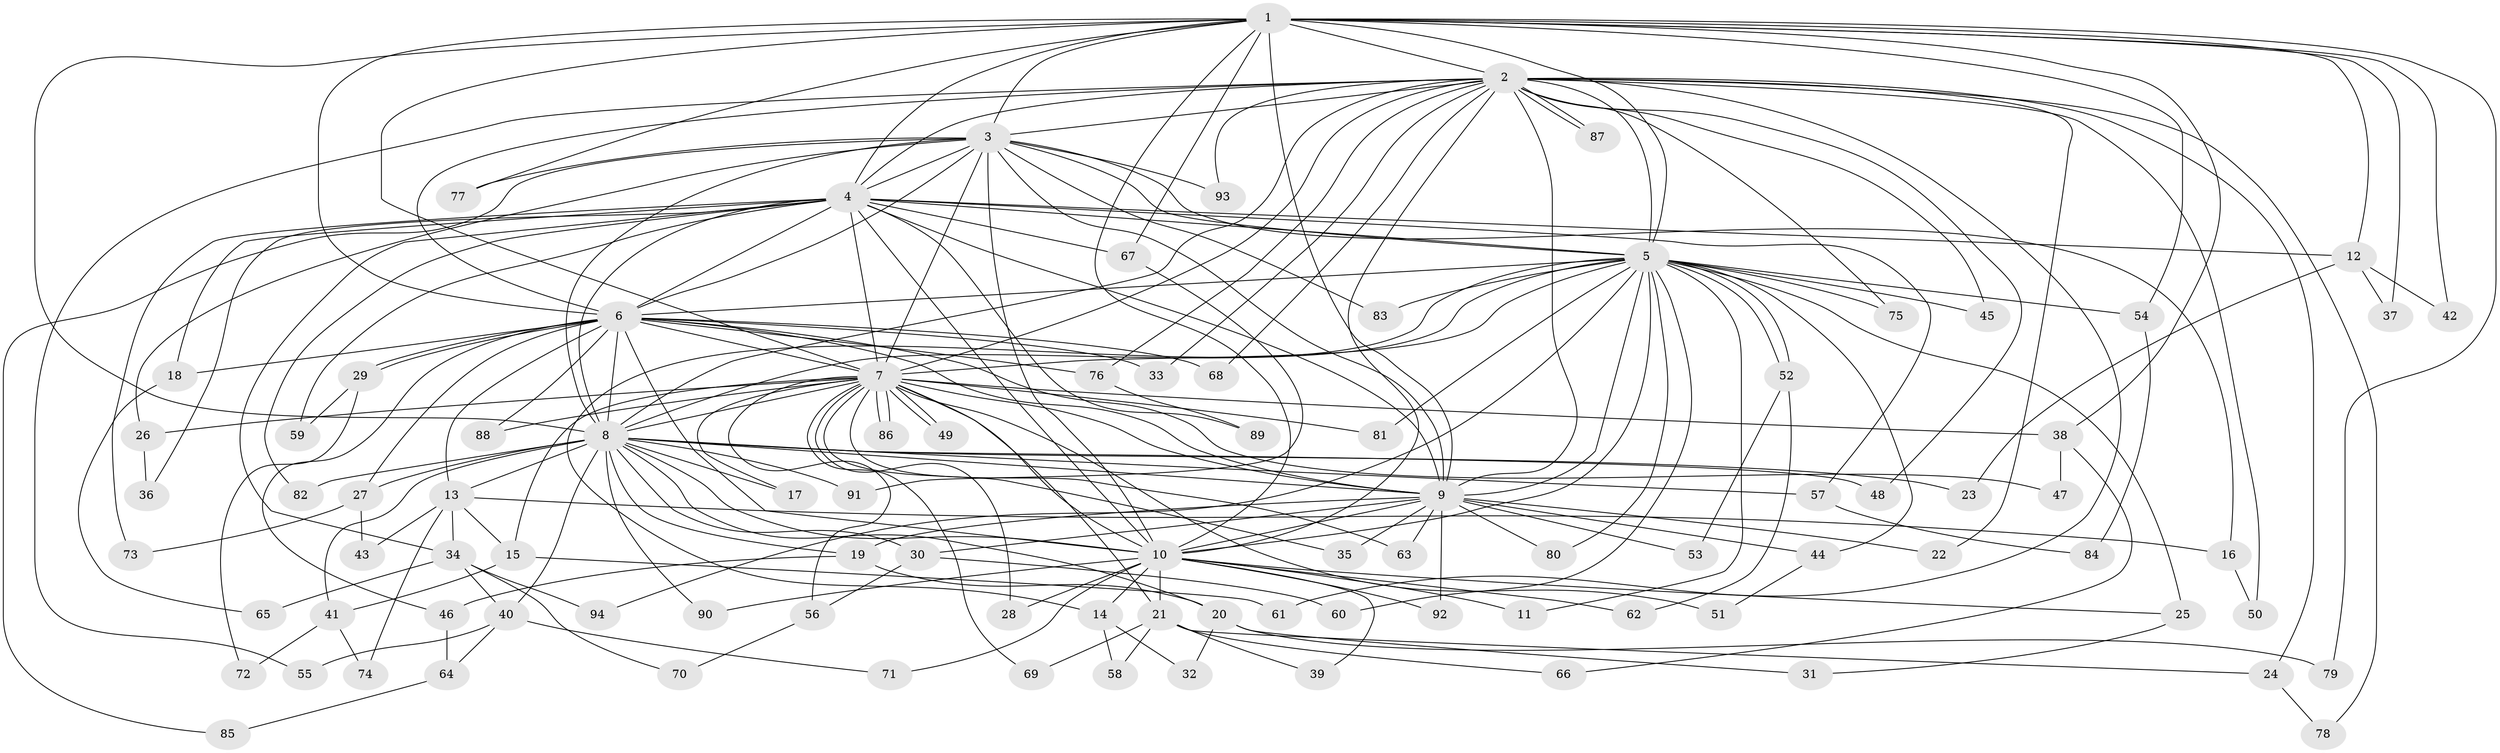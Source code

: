 // coarse degree distribution, {10: 0.05263157894736842, 11: 0.05263157894736842, 20: 0.07894736842105263, 14: 0.02631578947368421, 7: 0.07894736842105263, 5: 0.02631578947368421, 6: 0.07894736842105263, 4: 0.07894736842105263, 3: 0.21052631578947367, 8: 0.05263157894736842, 2: 0.21052631578947367, 1: 0.05263157894736842}
// Generated by graph-tools (version 1.1) at 2025/49/03/04/25 22:49:50]
// undirected, 94 vertices, 213 edges
graph export_dot {
  node [color=gray90,style=filled];
  1;
  2;
  3;
  4;
  5;
  6;
  7;
  8;
  9;
  10;
  11;
  12;
  13;
  14;
  15;
  16;
  17;
  18;
  19;
  20;
  21;
  22;
  23;
  24;
  25;
  26;
  27;
  28;
  29;
  30;
  31;
  32;
  33;
  34;
  35;
  36;
  37;
  38;
  39;
  40;
  41;
  42;
  43;
  44;
  45;
  46;
  47;
  48;
  49;
  50;
  51;
  52;
  53;
  54;
  55;
  56;
  57;
  58;
  59;
  60;
  61;
  62;
  63;
  64;
  65;
  66;
  67;
  68;
  69;
  70;
  71;
  72;
  73;
  74;
  75;
  76;
  77;
  78;
  79;
  80;
  81;
  82;
  83;
  84;
  85;
  86;
  87;
  88;
  89;
  90;
  91;
  92;
  93;
  94;
  1 -- 2;
  1 -- 3;
  1 -- 4;
  1 -- 5;
  1 -- 6;
  1 -- 7;
  1 -- 8;
  1 -- 9;
  1 -- 10;
  1 -- 12;
  1 -- 37;
  1 -- 38;
  1 -- 42;
  1 -- 54;
  1 -- 67;
  1 -- 77;
  1 -- 79;
  2 -- 3;
  2 -- 4;
  2 -- 5;
  2 -- 6;
  2 -- 7;
  2 -- 8;
  2 -- 9;
  2 -- 10;
  2 -- 22;
  2 -- 24;
  2 -- 33;
  2 -- 45;
  2 -- 48;
  2 -- 50;
  2 -- 55;
  2 -- 61;
  2 -- 68;
  2 -- 75;
  2 -- 76;
  2 -- 78;
  2 -- 87;
  2 -- 87;
  2 -- 93;
  3 -- 4;
  3 -- 5;
  3 -- 6;
  3 -- 7;
  3 -- 8;
  3 -- 9;
  3 -- 10;
  3 -- 16;
  3 -- 26;
  3 -- 77;
  3 -- 83;
  3 -- 85;
  3 -- 93;
  4 -- 5;
  4 -- 6;
  4 -- 7;
  4 -- 8;
  4 -- 9;
  4 -- 10;
  4 -- 12;
  4 -- 18;
  4 -- 34;
  4 -- 36;
  4 -- 57;
  4 -- 59;
  4 -- 67;
  4 -- 73;
  4 -- 82;
  4 -- 89;
  5 -- 6;
  5 -- 7;
  5 -- 8;
  5 -- 9;
  5 -- 10;
  5 -- 11;
  5 -- 14;
  5 -- 25;
  5 -- 44;
  5 -- 45;
  5 -- 52;
  5 -- 52;
  5 -- 54;
  5 -- 60;
  5 -- 75;
  5 -- 80;
  5 -- 81;
  5 -- 83;
  5 -- 94;
  6 -- 7;
  6 -- 8;
  6 -- 9;
  6 -- 10;
  6 -- 13;
  6 -- 18;
  6 -- 27;
  6 -- 29;
  6 -- 29;
  6 -- 33;
  6 -- 46;
  6 -- 47;
  6 -- 68;
  6 -- 76;
  6 -- 88;
  7 -- 8;
  7 -- 9;
  7 -- 10;
  7 -- 15;
  7 -- 17;
  7 -- 21;
  7 -- 26;
  7 -- 28;
  7 -- 35;
  7 -- 38;
  7 -- 49;
  7 -- 49;
  7 -- 51;
  7 -- 56;
  7 -- 63;
  7 -- 69;
  7 -- 81;
  7 -- 86;
  7 -- 86;
  7 -- 88;
  8 -- 9;
  8 -- 10;
  8 -- 13;
  8 -- 17;
  8 -- 19;
  8 -- 20;
  8 -- 23;
  8 -- 27;
  8 -- 30;
  8 -- 40;
  8 -- 41;
  8 -- 48;
  8 -- 57;
  8 -- 82;
  8 -- 90;
  8 -- 91;
  9 -- 10;
  9 -- 19;
  9 -- 22;
  9 -- 30;
  9 -- 35;
  9 -- 44;
  9 -- 53;
  9 -- 63;
  9 -- 80;
  9 -- 92;
  10 -- 11;
  10 -- 14;
  10 -- 21;
  10 -- 25;
  10 -- 28;
  10 -- 39;
  10 -- 62;
  10 -- 71;
  10 -- 90;
  10 -- 92;
  12 -- 23;
  12 -- 37;
  12 -- 42;
  13 -- 15;
  13 -- 16;
  13 -- 34;
  13 -- 43;
  13 -- 74;
  14 -- 32;
  14 -- 58;
  15 -- 41;
  15 -- 61;
  16 -- 50;
  18 -- 65;
  19 -- 20;
  19 -- 46;
  20 -- 31;
  20 -- 32;
  20 -- 79;
  21 -- 24;
  21 -- 39;
  21 -- 58;
  21 -- 66;
  21 -- 69;
  24 -- 78;
  25 -- 31;
  26 -- 36;
  27 -- 43;
  27 -- 73;
  29 -- 59;
  29 -- 72;
  30 -- 56;
  30 -- 60;
  34 -- 40;
  34 -- 65;
  34 -- 70;
  34 -- 94;
  38 -- 47;
  38 -- 66;
  40 -- 55;
  40 -- 64;
  40 -- 71;
  41 -- 72;
  41 -- 74;
  44 -- 51;
  46 -- 64;
  52 -- 53;
  52 -- 62;
  54 -- 84;
  56 -- 70;
  57 -- 84;
  64 -- 85;
  67 -- 91;
  76 -- 89;
}
